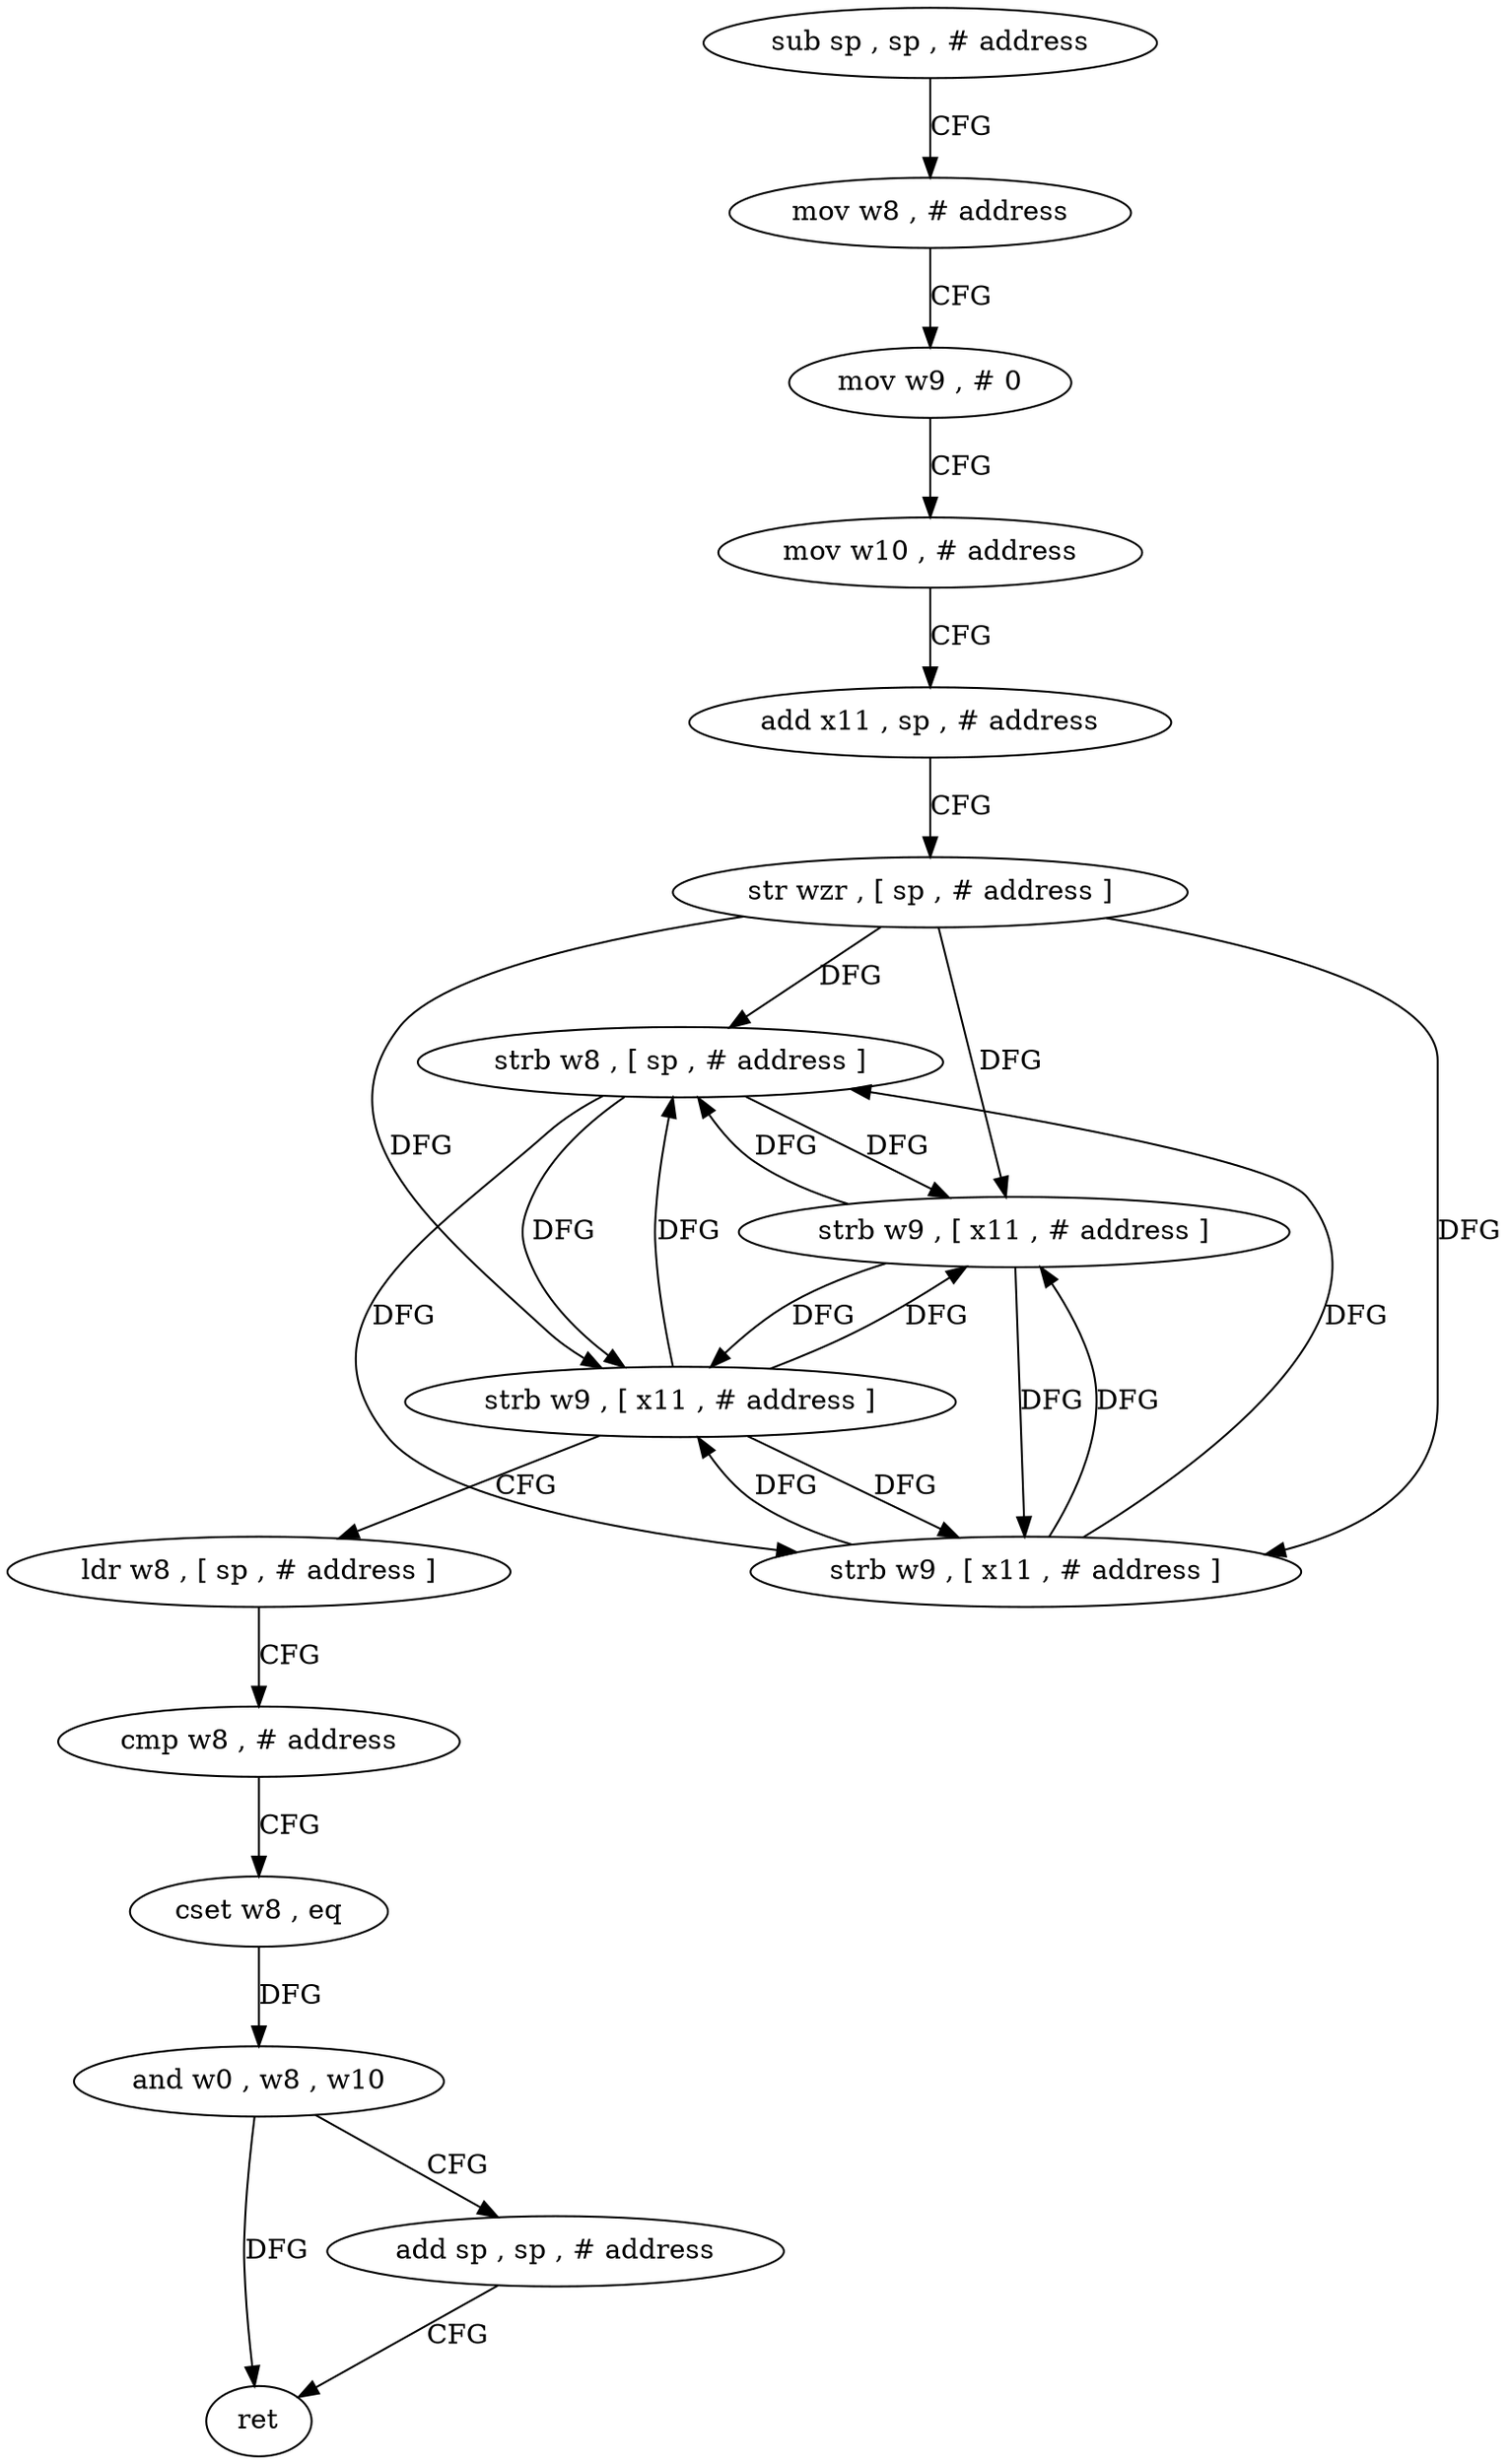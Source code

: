 digraph "func" {
"4215104" [label = "sub sp , sp , # address" ]
"4215108" [label = "mov w8 , # address" ]
"4215112" [label = "mov w9 , # 0" ]
"4215116" [label = "mov w10 , # address" ]
"4215120" [label = "add x11 , sp , # address" ]
"4215124" [label = "str wzr , [ sp , # address ]" ]
"4215128" [label = "strb w8 , [ sp , # address ]" ]
"4215132" [label = "strb w9 , [ x11 , # address ]" ]
"4215136" [label = "strb w9 , [ x11 , # address ]" ]
"4215140" [label = "strb w9 , [ x11 , # address ]" ]
"4215144" [label = "ldr w8 , [ sp , # address ]" ]
"4215148" [label = "cmp w8 , # address" ]
"4215152" [label = "cset w8 , eq" ]
"4215156" [label = "and w0 , w8 , w10" ]
"4215160" [label = "add sp , sp , # address" ]
"4215164" [label = "ret" ]
"4215104" -> "4215108" [ label = "CFG" ]
"4215108" -> "4215112" [ label = "CFG" ]
"4215112" -> "4215116" [ label = "CFG" ]
"4215116" -> "4215120" [ label = "CFG" ]
"4215120" -> "4215124" [ label = "CFG" ]
"4215124" -> "4215128" [ label = "DFG" ]
"4215124" -> "4215132" [ label = "DFG" ]
"4215124" -> "4215136" [ label = "DFG" ]
"4215124" -> "4215140" [ label = "DFG" ]
"4215128" -> "4215132" [ label = "DFG" ]
"4215128" -> "4215136" [ label = "DFG" ]
"4215128" -> "4215140" [ label = "DFG" ]
"4215132" -> "4215136" [ label = "DFG" ]
"4215132" -> "4215128" [ label = "DFG" ]
"4215132" -> "4215140" [ label = "DFG" ]
"4215136" -> "4215140" [ label = "DFG" ]
"4215136" -> "4215128" [ label = "DFG" ]
"4215136" -> "4215132" [ label = "DFG" ]
"4215140" -> "4215144" [ label = "CFG" ]
"4215140" -> "4215128" [ label = "DFG" ]
"4215140" -> "4215132" [ label = "DFG" ]
"4215140" -> "4215136" [ label = "DFG" ]
"4215144" -> "4215148" [ label = "CFG" ]
"4215148" -> "4215152" [ label = "CFG" ]
"4215152" -> "4215156" [ label = "DFG" ]
"4215156" -> "4215160" [ label = "CFG" ]
"4215156" -> "4215164" [ label = "DFG" ]
"4215160" -> "4215164" [ label = "CFG" ]
}
